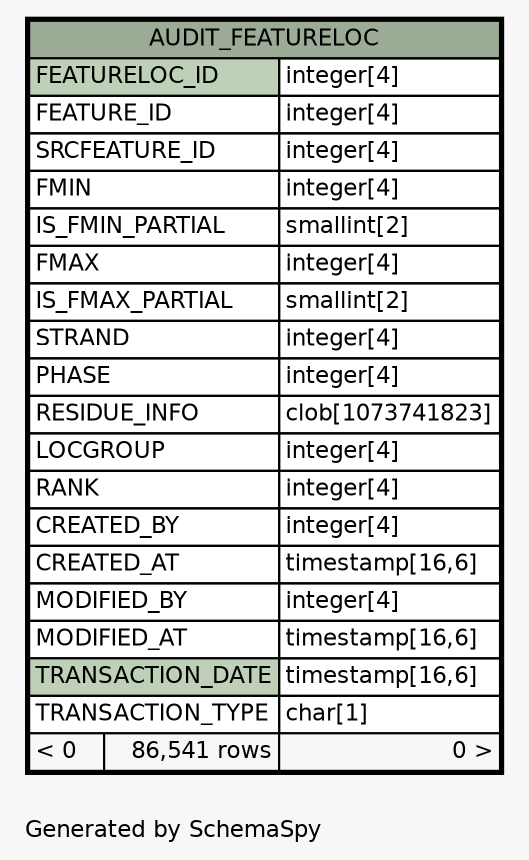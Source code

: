 // dot 2.38.0 on Windows 10 10.0
// SchemaSpy rev Unknown
digraph "oneDegreeRelationshipsDiagram" {
  graph [
    rankdir="RL"
    bgcolor="#f7f7f7"
    label="\nGenerated by SchemaSpy"
    labeljust="l"
    nodesep="0.18"
    ranksep="0.46"
    fontname="Helvetica"
    fontsize="11"
  ];
  node [
    fontname="Helvetica"
    fontsize="11"
    shape="plaintext"
  ];
  edge [
    arrowsize="0.8"
  ];
  "AUDIT_FEATURELOC" [
    label=<
    <TABLE BORDER="2" CELLBORDER="1" CELLSPACING="0" BGCOLOR="#ffffff">
      <TR><TD COLSPAN="3" BGCOLOR="#9bab96" ALIGN="CENTER">AUDIT_FEATURELOC</TD></TR>
      <TR><TD PORT="FEATURELOC_ID" COLSPAN="2" BGCOLOR="#bed1b8" ALIGN="LEFT">FEATURELOC_ID</TD><TD PORT="FEATURELOC_ID.type" ALIGN="LEFT">integer[4]</TD></TR>
      <TR><TD PORT="FEATURE_ID" COLSPAN="2" ALIGN="LEFT">FEATURE_ID</TD><TD PORT="FEATURE_ID.type" ALIGN="LEFT">integer[4]</TD></TR>
      <TR><TD PORT="SRCFEATURE_ID" COLSPAN="2" ALIGN="LEFT">SRCFEATURE_ID</TD><TD PORT="SRCFEATURE_ID.type" ALIGN="LEFT">integer[4]</TD></TR>
      <TR><TD PORT="FMIN" COLSPAN="2" ALIGN="LEFT">FMIN</TD><TD PORT="FMIN.type" ALIGN="LEFT">integer[4]</TD></TR>
      <TR><TD PORT="IS_FMIN_PARTIAL" COLSPAN="2" ALIGN="LEFT">IS_FMIN_PARTIAL</TD><TD PORT="IS_FMIN_PARTIAL.type" ALIGN="LEFT">smallint[2]</TD></TR>
      <TR><TD PORT="FMAX" COLSPAN="2" ALIGN="LEFT">FMAX</TD><TD PORT="FMAX.type" ALIGN="LEFT">integer[4]</TD></TR>
      <TR><TD PORT="IS_FMAX_PARTIAL" COLSPAN="2" ALIGN="LEFT">IS_FMAX_PARTIAL</TD><TD PORT="IS_FMAX_PARTIAL.type" ALIGN="LEFT">smallint[2]</TD></TR>
      <TR><TD PORT="STRAND" COLSPAN="2" ALIGN="LEFT">STRAND</TD><TD PORT="STRAND.type" ALIGN="LEFT">integer[4]</TD></TR>
      <TR><TD PORT="PHASE" COLSPAN="2" ALIGN="LEFT">PHASE</TD><TD PORT="PHASE.type" ALIGN="LEFT">integer[4]</TD></TR>
      <TR><TD PORT="RESIDUE_INFO" COLSPAN="2" ALIGN="LEFT">RESIDUE_INFO</TD><TD PORT="RESIDUE_INFO.type" ALIGN="LEFT">clob[1073741823]</TD></TR>
      <TR><TD PORT="LOCGROUP" COLSPAN="2" ALIGN="LEFT">LOCGROUP</TD><TD PORT="LOCGROUP.type" ALIGN="LEFT">integer[4]</TD></TR>
      <TR><TD PORT="RANK" COLSPAN="2" ALIGN="LEFT">RANK</TD><TD PORT="RANK.type" ALIGN="LEFT">integer[4]</TD></TR>
      <TR><TD PORT="CREATED_BY" COLSPAN="2" ALIGN="LEFT">CREATED_BY</TD><TD PORT="CREATED_BY.type" ALIGN="LEFT">integer[4]</TD></TR>
      <TR><TD PORT="CREATED_AT" COLSPAN="2" ALIGN="LEFT">CREATED_AT</TD><TD PORT="CREATED_AT.type" ALIGN="LEFT">timestamp[16,6]</TD></TR>
      <TR><TD PORT="MODIFIED_BY" COLSPAN="2" ALIGN="LEFT">MODIFIED_BY</TD><TD PORT="MODIFIED_BY.type" ALIGN="LEFT">integer[4]</TD></TR>
      <TR><TD PORT="MODIFIED_AT" COLSPAN="2" ALIGN="LEFT">MODIFIED_AT</TD><TD PORT="MODIFIED_AT.type" ALIGN="LEFT">timestamp[16,6]</TD></TR>
      <TR><TD PORT="TRANSACTION_DATE" COLSPAN="2" BGCOLOR="#bed1b8" ALIGN="LEFT">TRANSACTION_DATE</TD><TD PORT="TRANSACTION_DATE.type" ALIGN="LEFT">timestamp[16,6]</TD></TR>
      <TR><TD PORT="TRANSACTION_TYPE" COLSPAN="2" ALIGN="LEFT">TRANSACTION_TYPE</TD><TD PORT="TRANSACTION_TYPE.type" ALIGN="LEFT">char[1]</TD></TR>
      <TR><TD ALIGN="LEFT" BGCOLOR="#f7f7f7">&lt; 0</TD><TD ALIGN="RIGHT" BGCOLOR="#f7f7f7">86,541 rows</TD><TD ALIGN="RIGHT" BGCOLOR="#f7f7f7">0 &gt;</TD></TR>
    </TABLE>>
    URL="AUDIT_FEATURELOC.html"
    tooltip="AUDIT_FEATURELOC"
  ];
}
